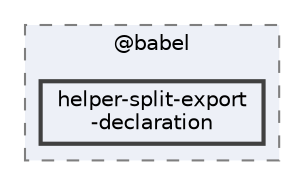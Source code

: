 digraph "pkiclassroomrescheduler/src/main/frontend/node_modules/@babel/helper-split-export-declaration"
{
 // LATEX_PDF_SIZE
  bgcolor="transparent";
  edge [fontname=Helvetica,fontsize=10,labelfontname=Helvetica,labelfontsize=10];
  node [fontname=Helvetica,fontsize=10,shape=box,height=0.2,width=0.4];
  compound=true
  subgraph clusterdir_bc8070c8b402176472541bb6f0cba6df {
    graph [ bgcolor="#edf0f7", pencolor="grey50", label="@babel", fontname=Helvetica,fontsize=10 style="filled,dashed", URL="dir_bc8070c8b402176472541bb6f0cba6df.html",tooltip=""]
  dir_a47ad6b8af029359ac464a5d25d87869 [label="helper-split-export\l-declaration", fillcolor="#edf0f7", color="grey25", style="filled,bold", URL="dir_a47ad6b8af029359ac464a5d25d87869.html",tooltip=""];
  }
}
